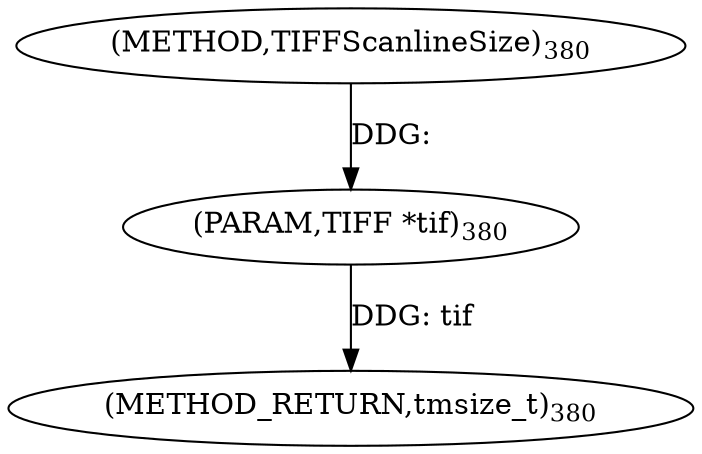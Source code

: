 digraph "TIFFScanlineSize" {  
"8571" [label = <(METHOD,TIFFScanlineSize)<SUB>380</SUB>> ]
"8573" [label = <(METHOD_RETURN,tmsize_t)<SUB>380</SUB>> ]
"8572" [label = <(PARAM,TIFF *tif)<SUB>380</SUB>> ]
  "8572" -> "8573"  [ label = "DDG: tif"] 
  "8571" -> "8572"  [ label = "DDG: "] 
}
